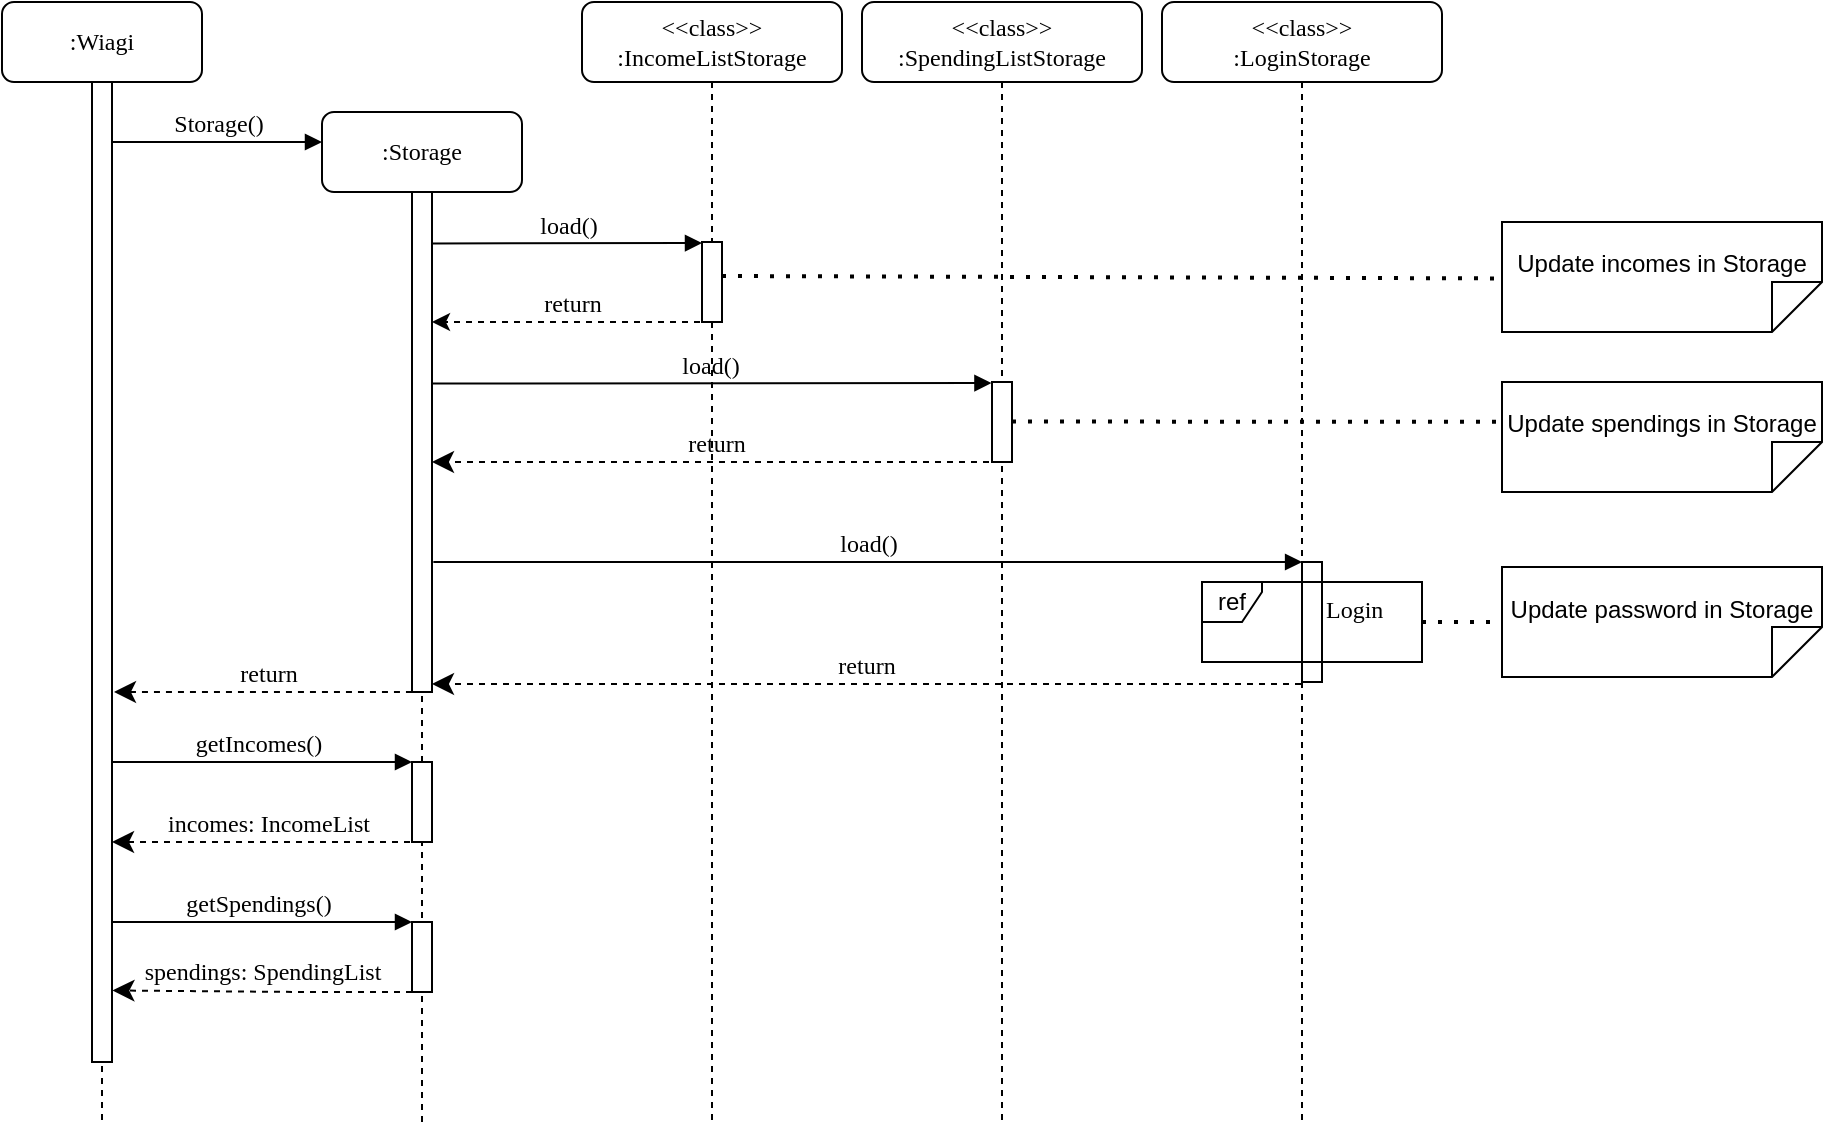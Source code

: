 <mxfile version="24.8.3" pages="3">
  <diagram name="load()" id="13e1069c-82ec-6db2-03f1-153e76fe0fe0">
    <mxGraphModel dx="861" dy="440" grid="1" gridSize="10" guides="1" tooltips="1" connect="1" arrows="1" fold="1" page="1" pageScale="1" pageWidth="1100" pageHeight="850" background="none" math="0" shadow="0">
      <root>
        <mxCell id="0" />
        <mxCell id="1" parent="0" />
        <mxCell id="7baba1c4bc27f4b0-2" value=":Storage" style="shape=umlLifeline;perimeter=lifelinePerimeter;whiteSpace=wrap;html=1;container=1;collapsible=0;recursiveResize=0;outlineConnect=0;rounded=1;shadow=0;comic=0;labelBackgroundColor=none;strokeWidth=1;fontFamily=Verdana;fontSize=12;align=center;" parent="1" vertex="1">
          <mxGeometry x="260" y="135" width="100" height="505" as="geometry" />
        </mxCell>
        <mxCell id="7baba1c4bc27f4b0-10" value="" style="html=1;points=[];perimeter=orthogonalPerimeter;rounded=0;shadow=0;comic=0;labelBackgroundColor=none;strokeWidth=1;fontFamily=Verdana;fontSize=12;align=center;" parent="7baba1c4bc27f4b0-2" vertex="1">
          <mxGeometry x="45" y="40" width="10" height="250" as="geometry" />
        </mxCell>
        <mxCell id="PVHJ7KxA7nmS4XBwmIQY-6" value="" style="html=1;points=[];perimeter=orthogonalPerimeter;rounded=0;shadow=0;comic=0;labelBackgroundColor=none;strokeWidth=1;fontFamily=Verdana;fontSize=12;align=center;" parent="7baba1c4bc27f4b0-2" vertex="1">
          <mxGeometry x="45" y="325" width="10" height="40" as="geometry" />
        </mxCell>
        <mxCell id="PVHJ7KxA7nmS4XBwmIQY-8" value="incomes: IncomeList" style="html=1;verticalAlign=bottom;endArrow=classic;dashed=1;endSize=8;labelBackgroundColor=none;fontFamily=Verdana;fontSize=12;edgeStyle=elbowEdgeStyle;elbow=horizontal;endFill=1;" parent="7baba1c4bc27f4b0-2" edge="1">
          <mxGeometry relative="1" as="geometry">
            <mxPoint x="-104.976" y="365" as="targetPoint" />
            <Array as="points">
              <mxPoint x="-5" y="365" />
              <mxPoint x="25" y="365" />
            </Array>
            <mxPoint x="50" y="365" as="sourcePoint" />
          </mxGeometry>
        </mxCell>
        <mxCell id="PVHJ7KxA7nmS4XBwmIQY-9" value="" style="html=1;points=[];perimeter=orthogonalPerimeter;rounded=0;shadow=0;comic=0;labelBackgroundColor=none;strokeWidth=1;fontFamily=Verdana;fontSize=12;align=center;" parent="7baba1c4bc27f4b0-2" vertex="1">
          <mxGeometry x="45" y="405" width="10" height="35" as="geometry" />
        </mxCell>
        <mxCell id="PVHJ7KxA7nmS4XBwmIQY-10" value="getSpendings()" style="html=1;verticalAlign=bottom;endArrow=block;labelBackgroundColor=none;fontFamily=Verdana;fontSize=12;edgeStyle=elbowEdgeStyle;elbow=vertical;" parent="7baba1c4bc27f4b0-2" edge="1">
          <mxGeometry relative="1" as="geometry">
            <mxPoint x="-110.5" y="405" as="sourcePoint" />
            <mxPoint x="45" y="405" as="targetPoint" />
          </mxGeometry>
        </mxCell>
        <mxCell id="PVHJ7KxA7nmS4XBwmIQY-7" value="getIncomes()" style="html=1;verticalAlign=bottom;endArrow=block;labelBackgroundColor=none;fontFamily=Verdana;fontSize=12;edgeStyle=elbowEdgeStyle;elbow=vertical;" parent="7baba1c4bc27f4b0-2" edge="1">
          <mxGeometry relative="1" as="geometry">
            <mxPoint x="-110.5" y="325" as="sourcePoint" />
            <mxPoint x="45" y="325" as="targetPoint" />
          </mxGeometry>
        </mxCell>
        <mxCell id="PVHJ7KxA7nmS4XBwmIQY-24" value="return" style="html=1;verticalAlign=bottom;endArrow=classic;dashed=1;labelBackgroundColor=none;fontFamily=Verdana;fontSize=12;edgeStyle=elbowEdgeStyle;elbow=vertical;endFill=1;" parent="7baba1c4bc27f4b0-2" edge="1">
          <mxGeometry relative="1" as="geometry">
            <mxPoint x="55" y="105" as="targetPoint" />
            <Array as="points">
              <mxPoint x="140" y="105" />
              <mxPoint x="170" y="105" />
            </Array>
            <mxPoint x="195" y="105" as="sourcePoint" />
          </mxGeometry>
        </mxCell>
        <mxCell id="PVHJ7KxA7nmS4XBwmIQY-25" value="return" style="html=1;verticalAlign=bottom;endArrow=classic;dashed=1;endSize=8;labelBackgroundColor=none;fontFamily=Verdana;fontSize=12;edgeStyle=elbowEdgeStyle;elbow=vertical;endFill=1;" parent="7baba1c4bc27f4b0-2" source="PVHJ7KxA7nmS4XBwmIQY-17" edge="1">
          <mxGeometry relative="1" as="geometry">
            <mxPoint x="55" y="175" as="targetPoint" />
            <Array as="points">
              <mxPoint x="130" y="175" />
              <mxPoint x="160" y="175" />
            </Array>
            <mxPoint x="185" y="175" as="sourcePoint" />
          </mxGeometry>
        </mxCell>
        <mxCell id="PVHJ7KxA7nmS4XBwmIQY-29" value="return" style="html=1;verticalAlign=bottom;endArrow=classic;dashed=1;endSize=8;labelBackgroundColor=none;fontFamily=Verdana;fontSize=12;edgeStyle=elbowEdgeStyle;elbow=vertical;endFill=1;" parent="7baba1c4bc27f4b0-2" edge="1">
          <mxGeometry relative="1" as="geometry">
            <mxPoint x="55" y="286" as="targetPoint" />
            <Array as="points">
              <mxPoint x="270.5" y="286" />
              <mxPoint x="300.5" y="286" />
            </Array>
            <mxPoint x="489.5" y="286" as="sourcePoint" />
          </mxGeometry>
        </mxCell>
        <mxCell id="7baba1c4bc27f4b0-3" value="&amp;lt;&amp;lt;class&amp;gt;&amp;gt;&lt;br&gt;:IncomeListStorage" style="shape=umlLifeline;perimeter=lifelinePerimeter;whiteSpace=wrap;html=1;container=1;collapsible=0;recursiveResize=0;outlineConnect=0;rounded=1;shadow=0;comic=0;labelBackgroundColor=none;strokeWidth=1;fontFamily=Verdana;fontSize=12;align=center;" parent="1" vertex="1">
          <mxGeometry x="390" y="80" width="130" height="560" as="geometry" />
        </mxCell>
        <mxCell id="PVHJ7KxA7nmS4XBwmIQY-16" value="" style="html=1;points=[];perimeter=orthogonalPerimeter;rounded=0;shadow=0;comic=0;labelBackgroundColor=none;strokeWidth=1;fontFamily=Verdana;fontSize=12;align=center;" parent="7baba1c4bc27f4b0-3" vertex="1">
          <mxGeometry x="60" y="120" width="10" height="40" as="geometry" />
        </mxCell>
        <mxCell id="PVHJ7KxA7nmS4XBwmIQY-15" value="load()" style="html=1;verticalAlign=bottom;endArrow=block;labelBackgroundColor=none;fontFamily=Verdana;fontSize=12;edgeStyle=elbowEdgeStyle;elbow=vertical;exitX=1.02;exitY=0.103;exitDx=0;exitDy=0;exitPerimeter=0;" parent="7baba1c4bc27f4b0-3" source="7baba1c4bc27f4b0-10" edge="1">
          <mxGeometry relative="1" as="geometry">
            <mxPoint x="-70" y="120" as="sourcePoint" />
            <mxPoint x="60" y="120" as="targetPoint" />
            <Array as="points" />
          </mxGeometry>
        </mxCell>
        <mxCell id="7baba1c4bc27f4b0-8" value=":Wiagi" style="shape=umlLifeline;perimeter=lifelinePerimeter;whiteSpace=wrap;html=1;container=1;collapsible=0;recursiveResize=0;outlineConnect=0;rounded=1;shadow=0;comic=0;labelBackgroundColor=none;strokeWidth=1;fontFamily=Verdana;fontSize=12;align=center;" parent="1" vertex="1">
          <mxGeometry x="100" y="80" width="100" height="560" as="geometry" />
        </mxCell>
        <mxCell id="PVHJ7KxA7nmS4XBwmIQY-11" value="spendings: SpendingList" style="html=1;verticalAlign=bottom;endArrow=classic;dashed=1;endSize=8;labelBackgroundColor=none;fontFamily=Verdana;fontSize=12;edgeStyle=elbowEdgeStyle;elbow=horizontal;entryX=1.024;entryY=0.927;entryDx=0;entryDy=0;entryPerimeter=0;endFill=1;" parent="7baba1c4bc27f4b0-8" target="PVHJ7KxA7nmS4XBwmIQY-30" edge="1">
          <mxGeometry relative="1" as="geometry">
            <mxPoint x="49.5" y="495" as="targetPoint" />
            <Array as="points">
              <mxPoint x="150" y="495" />
              <mxPoint x="180" y="495" />
            </Array>
            <mxPoint x="205" y="495" as="sourcePoint" />
          </mxGeometry>
        </mxCell>
        <mxCell id="PVHJ7KxA7nmS4XBwmIQY-30" value="" style="html=1;points=[];perimeter=orthogonalPerimeter;rounded=0;shadow=0;comic=0;labelBackgroundColor=none;strokeWidth=1;fontFamily=Verdana;fontSize=12;align=center;" parent="7baba1c4bc27f4b0-8" vertex="1">
          <mxGeometry x="45" y="40" width="10" height="490" as="geometry" />
        </mxCell>
        <mxCell id="7baba1c4bc27f4b0-11" value="Storage()" style="html=1;verticalAlign=bottom;endArrow=block;labelBackgroundColor=none;fontFamily=Verdana;fontSize=12;edgeStyle=elbowEdgeStyle;elbow=vertical;" parent="7baba1c4bc27f4b0-8" edge="1">
          <mxGeometry relative="1" as="geometry">
            <mxPoint x="55" y="70" as="sourcePoint" />
            <mxPoint x="160" y="70" as="targetPoint" />
          </mxGeometry>
        </mxCell>
        <mxCell id="PVHJ7KxA7nmS4XBwmIQY-17" value="&amp;lt;&amp;lt;class&amp;gt;&amp;gt;&lt;br&gt;:SpendingListStorage" style="shape=umlLifeline;perimeter=lifelinePerimeter;whiteSpace=wrap;html=1;container=1;collapsible=0;recursiveResize=0;outlineConnect=0;rounded=1;shadow=0;comic=0;labelBackgroundColor=none;strokeWidth=1;fontFamily=Verdana;fontSize=12;align=center;" parent="1" vertex="1">
          <mxGeometry x="530" y="80" width="140" height="560" as="geometry" />
        </mxCell>
        <mxCell id="PVHJ7KxA7nmS4XBwmIQY-19" value="" style="html=1;points=[];perimeter=orthogonalPerimeter;rounded=0;shadow=0;comic=0;labelBackgroundColor=none;strokeWidth=1;fontFamily=Verdana;fontSize=12;align=center;" parent="PVHJ7KxA7nmS4XBwmIQY-17" vertex="1">
          <mxGeometry x="65" y="190" width="10" height="40" as="geometry" />
        </mxCell>
        <mxCell id="PVHJ7KxA7nmS4XBwmIQY-21" value="&amp;lt;&amp;lt;class&amp;gt;&amp;gt;&lt;br&gt;:LoginStorage" style="shape=umlLifeline;perimeter=lifelinePerimeter;whiteSpace=wrap;html=1;container=1;collapsible=0;recursiveResize=0;outlineConnect=0;rounded=1;shadow=0;comic=0;labelBackgroundColor=none;strokeWidth=1;fontFamily=Verdana;fontSize=12;align=center;" parent="1" vertex="1">
          <mxGeometry x="680" y="80" width="140" height="560" as="geometry" />
        </mxCell>
        <mxCell id="PVHJ7KxA7nmS4XBwmIQY-22" value="" style="html=1;points=[];perimeter=orthogonalPerimeter;rounded=0;shadow=0;comic=0;labelBackgroundColor=none;strokeWidth=1;fontFamily=Verdana;fontSize=12;align=center;" parent="PVHJ7KxA7nmS4XBwmIQY-21" vertex="1">
          <mxGeometry x="70" y="280" width="10" height="60" as="geometry" />
        </mxCell>
        <mxCell id="PVHJ7KxA7nmS4XBwmIQY-27" value="ref" style="shape=umlFrame;whiteSpace=wrap;html=1;pointerEvents=0;width=30;height=20;" parent="1" vertex="1">
          <mxGeometry x="700" y="370" width="110" height="40" as="geometry" />
        </mxCell>
        <mxCell id="PVHJ7KxA7nmS4XBwmIQY-28" value="&lt;div style=&quot;text-align: center;&quot;&gt;&lt;span style=&quot;background-color: initial; text-wrap-mode: nowrap;&quot;&gt;&lt;font face=&quot;Verdana&quot;&gt;Login&lt;/font&gt;&lt;/span&gt;&lt;/div&gt;" style="text;whiteSpace=wrap;html=1;" parent="1" vertex="1">
          <mxGeometry x="760" y="370" width="70" height="20" as="geometry" />
        </mxCell>
        <mxCell id="PVHJ7KxA7nmS4XBwmIQY-18" value="load()" style="html=1;verticalAlign=bottom;endArrow=block;labelBackgroundColor=none;fontFamily=Verdana;fontSize=12;edgeStyle=elbowEdgeStyle;elbow=vertical;exitX=0.972;exitY=0.383;exitDx=0;exitDy=0;exitPerimeter=0;entryX=-0.028;entryY=0.012;entryDx=0;entryDy=0;entryPerimeter=0;" parent="1" source="7baba1c4bc27f4b0-10" target="PVHJ7KxA7nmS4XBwmIQY-19" edge="1">
          <mxGeometry relative="1" as="geometry">
            <mxPoint x="330" y="270" as="sourcePoint" />
            <mxPoint x="590" y="270" as="targetPoint" />
            <Array as="points" />
          </mxGeometry>
        </mxCell>
        <mxCell id="PVHJ7KxA7nmS4XBwmIQY-23" value="load()" style="html=1;verticalAlign=bottom;endArrow=block;labelBackgroundColor=none;fontFamily=Verdana;fontSize=12;edgeStyle=elbowEdgeStyle;elbow=vertical;exitX=1.067;exitY=0.74;exitDx=0;exitDy=0;exitPerimeter=0;entryX=0.005;entryY=0;entryDx=0;entryDy=0;entryPerimeter=0;" parent="1" source="7baba1c4bc27f4b0-10" target="PVHJ7KxA7nmS4XBwmIQY-22" edge="1">
          <mxGeometry relative="1" as="geometry">
            <mxPoint x="320" y="360" as="sourcePoint" />
            <mxPoint x="744" y="360" as="targetPoint" />
            <Array as="points">
              <mxPoint x="380.5" y="360" />
              <mxPoint x="536" y="355" />
            </Array>
          </mxGeometry>
        </mxCell>
        <mxCell id="PeQt3cziREx71TBvpHOI-4" value="&lt;div style=&quot;&quot;&gt;Update password in Storage&lt;/div&gt;" style="shape=note2;boundedLbl=1;whiteSpace=wrap;html=1;size=25;verticalAlign=bottom;align=center;flipH=0;flipV=1;" parent="1" vertex="1">
          <mxGeometry x="850" y="362.5" width="160" height="55" as="geometry" />
        </mxCell>
        <mxCell id="PeQt3cziREx71TBvpHOI-7" value="" style="endArrow=none;dashed=1;html=1;dashPattern=1 3;strokeWidth=2;rounded=0;exitX=1;exitY=0.494;exitDx=0;exitDy=0;exitPerimeter=0;" parent="1" source="PVHJ7KxA7nmS4XBwmIQY-19" edge="1">
          <mxGeometry width="50" height="50" relative="1" as="geometry">
            <mxPoint x="610" y="290" as="sourcePoint" />
            <mxPoint x="850.0" y="289.933" as="targetPoint" />
          </mxGeometry>
        </mxCell>
        <mxCell id="PeQt3cziREx71TBvpHOI-8" value="" style="endArrow=none;dashed=1;html=1;dashPattern=1 3;strokeWidth=2;rounded=0;" parent="1" target="PeQt3cziREx71TBvpHOI-4" edge="1">
          <mxGeometry width="50" height="50" relative="1" as="geometry">
            <mxPoint x="810" y="390" as="sourcePoint" />
            <mxPoint x="830" y="410" as="targetPoint" />
          </mxGeometry>
        </mxCell>
        <mxCell id="PeQt3cziREx71TBvpHOI-9" value="Update incomes in Storage" style="shape=note2;boundedLbl=1;whiteSpace=wrap;html=1;size=25;verticalAlign=bottom;align=center;flipV=1;" parent="1" vertex="1">
          <mxGeometry x="850" y="190" width="160" height="55" as="geometry" />
        </mxCell>
        <mxCell id="PeQt3cziREx71TBvpHOI-10" value="Update spendings in Storage" style="shape=note2;boundedLbl=1;whiteSpace=wrap;html=1;size=25;verticalAlign=bottom;align=center;flipV=1;" parent="1" vertex="1">
          <mxGeometry x="850" y="270" width="160" height="55" as="geometry" />
        </mxCell>
        <mxCell id="PeQt3cziREx71TBvpHOI-5" value="" style="endArrow=none;dashed=1;html=1;dashPattern=1 3;strokeWidth=2;rounded=0;entryX=0.013;entryY=0.645;entryDx=0;entryDy=0;entryPerimeter=0;" parent="1" edge="1">
          <mxGeometry width="50" height="50" relative="1" as="geometry">
            <mxPoint x="460" y="217" as="sourcePoint" />
            <mxPoint x="850.0" y="218.215" as="targetPoint" />
          </mxGeometry>
        </mxCell>
        <mxCell id="L1_Ep6wxxz3Eg0I4ZJVs-1" value="return" style="html=1;verticalAlign=bottom;endArrow=classic;dashed=1;endSize=8;labelBackgroundColor=none;fontFamily=Verdana;fontSize=12;edgeStyle=elbowEdgeStyle;elbow=vertical;endFill=1;" parent="1" edge="1">
          <mxGeometry relative="1" as="geometry">
            <mxPoint x="156.004" y="425" as="targetPoint" />
            <Array as="points">
              <mxPoint x="255.98" y="425" />
              <mxPoint x="285.98" y="425" />
            </Array>
            <mxPoint x="310.98" y="425" as="sourcePoint" />
          </mxGeometry>
        </mxCell>
      </root>
    </mxGraphModel>
  </diagram>
  <diagram id="Q-i3nZ6V6cUgrlpDoZkg" name="save()">
    <mxGraphModel dx="11" dy="440" grid="1" gridSize="10" guides="1" tooltips="1" connect="1" arrows="1" fold="1" page="1" pageScale="1" pageWidth="850" pageHeight="1100" math="0" shadow="0">
      <root>
        <mxCell id="0" />
        <mxCell id="1" parent="0" />
        <mxCell id="5LU0Q3dUXCaiztFAGEs7-1" value=":Storage" style="shape=umlLifeline;perimeter=lifelinePerimeter;whiteSpace=wrap;html=1;container=1;collapsible=0;recursiveResize=0;outlineConnect=0;rounded=1;shadow=0;comic=0;labelBackgroundColor=none;strokeWidth=1;fontFamily=Verdana;fontSize=12;align=center;" parent="1" vertex="1">
          <mxGeometry x="1070" y="160" width="100" height="520" as="geometry" />
        </mxCell>
        <mxCell id="5LU0Q3dUXCaiztFAGEs7-2" value="" style="html=1;points=[];perimeter=orthogonalPerimeter;rounded=0;shadow=0;comic=0;labelBackgroundColor=none;strokeWidth=1;fontFamily=Verdana;fontSize=12;align=center;" parent="5LU0Q3dUXCaiztFAGEs7-1" vertex="1">
          <mxGeometry x="45" y="110" width="10" height="380" as="geometry" />
        </mxCell>
        <mxCell id="5LU0Q3dUXCaiztFAGEs7-3" value="save(incomes: IncomeList)" style="html=1;verticalAlign=bottom;endArrow=block;labelBackgroundColor=none;fontFamily=Verdana;fontSize=12;edgeStyle=elbowEdgeStyle;elbow=vertical;entryX=0.043;entryY=0.001;entryDx=0;entryDy=0;entryPerimeter=0;" parent="5LU0Q3dUXCaiztFAGEs7-1" target="5LU0Q3dUXCaiztFAGEs7-7" edge="1">
          <mxGeometry relative="1" as="geometry">
            <mxPoint x="55" y="130" as="sourcePoint" />
            <mxPoint x="200" y="129" as="targetPoint" />
          </mxGeometry>
        </mxCell>
        <mxCell id="QJ4ml_JFEBUYPNP4nYRD-3" value="save(spendings: SpendingList)" style="html=1;verticalAlign=bottom;endArrow=block;labelBackgroundColor=none;fontFamily=Verdana;fontSize=12;edgeStyle=elbowEdgeStyle;elbow=vertical;entryX=-0.156;entryY=-0.001;entryDx=0;entryDy=0;entryPerimeter=0;" parent="5LU0Q3dUXCaiztFAGEs7-1" edge="1">
          <mxGeometry relative="1" as="geometry">
            <mxPoint x="56" y="330" as="sourcePoint" />
            <mxPoint x="384.44" y="328.85" as="targetPoint" />
          </mxGeometry>
        </mxCell>
        <mxCell id="5LU0Q3dUXCaiztFAGEs7-6" value=":IncomeListStorage" style="shape=umlLifeline;perimeter=lifelinePerimeter;whiteSpace=wrap;html=1;container=1;collapsible=0;recursiveResize=0;outlineConnect=0;rounded=1;shadow=0;comic=0;labelBackgroundColor=none;strokeWidth=1;fontFamily=Verdana;fontSize=12;align=center;" parent="1" vertex="1">
          <mxGeometry x="1250" y="160" width="130" height="520" as="geometry" />
        </mxCell>
        <mxCell id="5LU0Q3dUXCaiztFAGEs7-7" value="" style="html=1;points=[];perimeter=orthogonalPerimeter;rounded=0;shadow=0;comic=0;labelBackgroundColor=none;strokeWidth=1;fontFamily=Verdana;fontSize=12;align=center;" parent="5LU0Q3dUXCaiztFAGEs7-6" vertex="1">
          <mxGeometry x="60" y="130" width="10" height="150" as="geometry" />
        </mxCell>
        <mxCell id="5LU0Q3dUXCaiztFAGEs7-4" value="return" style="html=1;verticalAlign=bottom;endArrow=open;dashed=1;endSize=8;labelBackgroundColor=none;fontFamily=Verdana;fontSize=12;edgeStyle=elbowEdgeStyle;elbow=vertical;" parent="5LU0Q3dUXCaiztFAGEs7-6" edge="1">
          <mxGeometry relative="1" as="geometry">
            <mxPoint x="-124.9" y="280" as="targetPoint" />
            <Array as="points">
              <mxPoint x="-14.55" y="280" />
            </Array>
            <mxPoint x="65" y="280" as="sourcePoint" />
          </mxGeometry>
        </mxCell>
        <mxCell id="KUTcS2s6ScAVzmex-uaR-7" value=":IncomeListStorage" style="shape=umlLifeline;perimeter=lifelinePerimeter;whiteSpace=wrap;html=1;container=1;collapsible=0;recursiveResize=0;outlineConnect=0;rounded=1;shadow=0;comic=0;labelBackgroundColor=none;strokeWidth=1;fontFamily=Verdana;fontSize=12;align=center;" parent="5LU0Q3dUXCaiztFAGEs7-6" vertex="1">
          <mxGeometry width="130" height="520" as="geometry" />
        </mxCell>
        <mxCell id="KUTcS2s6ScAVzmex-uaR-8" value="" style="html=1;points=[];perimeter=orthogonalPerimeter;rounded=0;shadow=0;comic=0;labelBackgroundColor=none;strokeWidth=1;fontFamily=Verdana;fontSize=12;align=center;" parent="KUTcS2s6ScAVzmex-uaR-7" vertex="1">
          <mxGeometry x="60" y="130" width="10" height="150" as="geometry" />
        </mxCell>
        <mxCell id="KUTcS2s6ScAVzmex-uaR-9" value="return" style="html=1;verticalAlign=bottom;endArrow=open;dashed=1;endSize=8;labelBackgroundColor=none;fontFamily=Verdana;fontSize=12;edgeStyle=elbowEdgeStyle;elbow=vertical;" parent="KUTcS2s6ScAVzmex-uaR-7" edge="1">
          <mxGeometry relative="1" as="geometry">
            <mxPoint x="-124.9" y="280" as="targetPoint" />
            <Array as="points">
              <mxPoint x="-14.55" y="280" />
            </Array>
            <mxPoint x="65" y="280" as="sourcePoint" />
          </mxGeometry>
        </mxCell>
        <mxCell id="KUTcS2s6ScAVzmex-uaR-1" value="&amp;lt;&amp;lt;class&amp;gt;&amp;gt;&lt;br&gt;:IncomeListStorage" style="shape=umlLifeline;perimeter=lifelinePerimeter;whiteSpace=wrap;html=1;container=1;collapsible=0;recursiveResize=0;outlineConnect=0;rounded=1;shadow=0;comic=0;labelBackgroundColor=none;strokeWidth=1;fontFamily=Verdana;fontSize=12;align=center;" parent="5LU0Q3dUXCaiztFAGEs7-6" vertex="1">
          <mxGeometry width="130" height="520" as="geometry" />
        </mxCell>
        <mxCell id="KUTcS2s6ScAVzmex-uaR-2" value="" style="html=1;points=[];perimeter=orthogonalPerimeter;rounded=0;shadow=0;comic=0;labelBackgroundColor=none;strokeWidth=1;fontFamily=Verdana;fontSize=12;align=center;" parent="KUTcS2s6ScAVzmex-uaR-1" vertex="1">
          <mxGeometry x="60" y="130" width="10" height="150" as="geometry" />
        </mxCell>
        <mxCell id="KUTcS2s6ScAVzmex-uaR-3" value="return" style="html=1;verticalAlign=bottom;endArrow=classic;dashed=1;endSize=8;labelBackgroundColor=none;fontFamily=Verdana;fontSize=12;edgeStyle=elbowEdgeStyle;elbow=vertical;endFill=1;" parent="KUTcS2s6ScAVzmex-uaR-1" edge="1">
          <mxGeometry relative="1" as="geometry">
            <mxPoint x="-124.9" y="280" as="targetPoint" />
            <Array as="points">
              <mxPoint x="-14.55" y="280" />
            </Array>
            <mxPoint x="65" y="280" as="sourcePoint" />
          </mxGeometry>
        </mxCell>
        <mxCell id="5LU0Q3dUXCaiztFAGEs7-9" value="&amp;lt;&amp;lt;class&amp;gt;&amp;gt;&lt;br&gt;:SpendingListStorage" style="shape=umlLifeline;perimeter=lifelinePerimeter;whiteSpace=wrap;html=1;container=1;collapsible=0;recursiveResize=0;outlineConnect=0;rounded=1;shadow=0;comic=0;labelBackgroundColor=none;strokeWidth=1;fontFamily=Verdana;fontSize=12;align=center;" parent="1" vertex="1">
          <mxGeometry x="1390" y="160" width="140" height="520" as="geometry" />
        </mxCell>
        <mxCell id="Ljx_quWKq2piyPzTlaEf-5" value="FileWriter(INCOMES_FILE_PATH)" style="html=1;verticalAlign=bottom;endArrow=block;labelBackgroundColor=none;fontFamily=Verdana;fontSize=12;edgeStyle=elbowEdgeStyle;elbow=vertical;exitX=1.071;exitY=0.13;exitDx=0;exitDy=0;exitPerimeter=0;" parent="5LU0Q3dUXCaiztFAGEs7-9" edge="1">
          <mxGeometry x="0.003" relative="1" as="geometry">
            <mxPoint x="-69.29" y="137.5" as="sourcePoint" />
            <mxPoint x="148" y="138" as="targetPoint" />
            <mxPoint as="offset" />
          </mxGeometry>
        </mxCell>
        <mxCell id="5LU0Q3dUXCaiztFAGEs7-8" value="return" style="html=1;verticalAlign=bottom;endArrow=classic;dashed=1;endSize=8;labelBackgroundColor=none;fontFamily=Verdana;fontSize=12;edgeStyle=elbowEdgeStyle;elbow=vertical;endFill=1;" parent="5LU0Q3dUXCaiztFAGEs7-9" edge="1">
          <mxGeometry relative="1" as="geometry">
            <mxPoint x="-264.9" y="480" as="targetPoint" />
            <Array as="points">
              <mxPoint x="40" y="480" />
            </Array>
            <mxPoint x="65" y="480" as="sourcePoint" />
          </mxGeometry>
        </mxCell>
        <mxCell id="QJ4ml_JFEBUYPNP4nYRD-6" value="close()" style="html=1;verticalAlign=bottom;endArrow=block;labelBackgroundColor=none;fontFamily=Verdana;fontSize=12;edgeStyle=elbowEdgeStyle;elbow=vertical;" parent="5LU0Q3dUXCaiztFAGEs7-9" edge="1">
          <mxGeometry relative="1" as="geometry">
            <mxPoint x="-70" y="250" as="sourcePoint" />
            <mxPoint x="189.5" y="249.571" as="targetPoint" />
          </mxGeometry>
        </mxCell>
        <mxCell id="QJ4ml_JFEBUYPNP4nYRD-9" value="return" style="html=1;verticalAlign=bottom;endArrow=classic;dashed=1;endSize=8;labelBackgroundColor=none;fontFamily=Verdana;fontSize=12;edgeStyle=elbowEdgeStyle;elbow=vertical;endFill=1;entryX=1;entryY=0.587;entryDx=0;entryDy=0;entryPerimeter=0;" parent="5LU0Q3dUXCaiztFAGEs7-9" edge="1">
          <mxGeometry relative="1" as="geometry">
            <mxPoint x="-70" y="221.05" as="targetPoint" />
            <Array as="points">
              <mxPoint x="110.35" y="221" />
            </Array>
            <mxPoint x="189.9" y="221" as="sourcePoint" />
          </mxGeometry>
        </mxCell>
        <mxCell id="QJ4ml_JFEBUYPNP4nYRD-11" value="return" style="html=1;verticalAlign=bottom;endArrow=classic;dashed=1;endSize=8;labelBackgroundColor=none;fontFamily=Verdana;fontSize=12;edgeStyle=elbowEdgeStyle;elbow=vertical;endFill=1;entryX=1;entryY=0.587;entryDx=0;entryDy=0;entryPerimeter=0;" parent="5LU0Q3dUXCaiztFAGEs7-9" edge="1">
          <mxGeometry relative="1" as="geometry">
            <mxPoint x="-70" y="268.05" as="targetPoint" />
            <Array as="points">
              <mxPoint x="110.35" y="268" />
            </Array>
            <mxPoint x="189.9" y="268" as="sourcePoint" />
          </mxGeometry>
        </mxCell>
        <mxCell id="5LU0Q3dUXCaiztFAGEs7-11" value="save(incomes: IncomeList,&amp;nbsp;&lt;div&gt;spendings: Spending List)&lt;/div&gt;" style="html=1;verticalAlign=bottom;endArrow=block;labelBackgroundColor=none;fontFamily=Verdana;fontSize=12;edgeStyle=elbowEdgeStyle;elbow=vertical;" parent="1" target="5LU0Q3dUXCaiztFAGEs7-1" edge="1">
          <mxGeometry relative="1" as="geometry">
            <mxPoint x="920" y="270" as="sourcePoint" />
            <mxPoint x="1010" y="270" as="targetPoint" />
          </mxGeometry>
        </mxCell>
        <mxCell id="5LU0Q3dUXCaiztFAGEs7-13" value="" style="endArrow=none;dashed=1;html=1;rounded=0;" parent="1" edge="1">
          <mxGeometry width="50" height="50" relative="1" as="geometry">
            <mxPoint x="920" y="680" as="sourcePoint" />
            <mxPoint x="920" y="198" as="targetPoint" />
          </mxGeometry>
        </mxCell>
        <mxCell id="Ljx_quWKq2piyPzTlaEf-1" value=":FileWriter" style="shape=umlLifeline;perimeter=lifelinePerimeter;whiteSpace=wrap;html=1;container=1;collapsible=0;recursiveResize=0;outlineConnect=0;rounded=1;shadow=0;comic=0;labelBackgroundColor=none;strokeWidth=1;fontFamily=Verdana;fontSize=12;align=center;" parent="1" vertex="1">
          <mxGeometry x="1540" y="278" width="90" height="162" as="geometry" />
        </mxCell>
        <mxCell id="Ljx_quWKq2piyPzTlaEf-2" value="" style="html=1;points=[];perimeter=orthogonalPerimeter;rounded=0;shadow=0;comic=0;labelBackgroundColor=none;strokeWidth=1;fontFamily=Verdana;fontSize=12;align=center;" parent="Ljx_quWKq2piyPzTlaEf-1" vertex="1">
          <mxGeometry x="40" y="40" width="10" height="10" as="geometry" />
        </mxCell>
        <mxCell id="QJ4ml_JFEBUYPNP4nYRD-5" value="" style="html=1;points=[];perimeter=orthogonalPerimeter;rounded=0;shadow=0;comic=0;labelBackgroundColor=none;strokeWidth=1;fontFamily=Verdana;fontSize=12;align=center;" parent="Ljx_quWKq2piyPzTlaEf-1" vertex="1">
          <mxGeometry x="40" y="82" width="10" height="21" as="geometry" />
        </mxCell>
        <mxCell id="QJ4ml_JFEBUYPNP4nYRD-10" value="" style="html=1;points=[];perimeter=orthogonalPerimeter;rounded=0;shadow=0;comic=0;labelBackgroundColor=none;strokeWidth=1;fontFamily=Verdana;fontSize=12;align=center;" parent="Ljx_quWKq2piyPzTlaEf-1" vertex="1">
          <mxGeometry x="40" y="132" width="10" height="18" as="geometry" />
        </mxCell>
        <mxCell id="5LU0Q3dUXCaiztFAGEs7-5" value="return" style="html=1;verticalAlign=bottom;endArrow=classic;dashed=1;endSize=8;labelBackgroundColor=none;fontFamily=Verdana;fontSize=12;edgeStyle=elbowEdgeStyle;elbow=vertical;endFill=1;" parent="1" edge="1">
          <mxGeometry relative="1" as="geometry">
            <mxPoint x="919" y="650.06" as="targetPoint" />
            <Array as="points" />
            <mxPoint x="1114" y="650" as="sourcePoint" />
          </mxGeometry>
        </mxCell>
        <mxCell id="IYc5x8B6EfSkWGsZx37s-3" value="" style="shape=mxgraph.sysml.x;fillColor=#f8cecc;strokeColor=#b85450;" parent="1" vertex="1">
          <mxGeometry x="1580" y="435" width="10" height="10" as="geometry" />
        </mxCell>
        <mxCell id="IYc5x8B6EfSkWGsZx37s-9" value="" style="html=1;points=[];perimeter=orthogonalPerimeter;rounded=0;shadow=0;comic=0;labelBackgroundColor=none;strokeWidth=1;fontFamily=Verdana;fontSize=12;align=center;" parent="1" vertex="1">
          <mxGeometry x="1455" y="490" width="10" height="150" as="geometry" />
        </mxCell>
        <mxCell id="IYc5x8B6EfSkWGsZx37s-10" value="loop" style="shape=umlFrame;whiteSpace=wrap;html=1;pointerEvents=0;" parent="1" vertex="1">
          <mxGeometry x="1320" y="540" width="460" height="50" as="geometry" />
        </mxCell>
        <mxCell id="IYc5x8B6EfSkWGsZx37s-11" value="[spendings]" style="text;html=1;align=center;verticalAlign=middle;resizable=0;points=[];autosize=1;strokeColor=none;fillColor=none;" parent="1" vertex="1">
          <mxGeometry x="1380" y="540" width="80" height="30" as="geometry" />
        </mxCell>
        <mxCell id="IYc5x8B6EfSkWGsZx37s-12" value="FileWriter(SPENDINGS_FILE_PATH)" style="html=1;verticalAlign=bottom;endArrow=block;labelBackgroundColor=none;fontFamily=Verdana;fontSize=12;edgeStyle=elbowEdgeStyle;elbow=vertical;exitX=1;exitY=0.132;exitDx=0;exitDy=0;exitPerimeter=0;" parent="1" edge="1">
          <mxGeometry relative="1" as="geometry">
            <mxPoint x="1465" y="499.8" as="sourcePoint" />
            <mxPoint x="1689" y="500" as="targetPoint" />
          </mxGeometry>
        </mxCell>
        <mxCell id="IYc5x8B6EfSkWGsZx37s-13" value=":FileWriter" style="shape=umlLifeline;perimeter=lifelinePerimeter;whiteSpace=wrap;html=1;container=1;collapsible=0;recursiveResize=0;outlineConnect=0;rounded=1;shadow=0;comic=0;labelBackgroundColor=none;strokeWidth=1;fontFamily=Verdana;fontSize=12;align=center;" parent="1" vertex="1">
          <mxGeometry x="1690" y="479" width="90" height="161" as="geometry" />
        </mxCell>
        <mxCell id="IYc5x8B6EfSkWGsZx37s-14" value="" style="html=1;points=[];perimeter=orthogonalPerimeter;rounded=0;shadow=0;comic=0;labelBackgroundColor=none;strokeWidth=1;fontFamily=Verdana;fontSize=12;align=center;" parent="IYc5x8B6EfSkWGsZx37s-13" vertex="1">
          <mxGeometry x="40" y="40" width="10" height="10" as="geometry" />
        </mxCell>
        <mxCell id="QJ4ml_JFEBUYPNP4nYRD-7" value="" style="html=1;points=[];perimeter=orthogonalPerimeter;rounded=0;shadow=0;comic=0;labelBackgroundColor=none;strokeWidth=1;fontFamily=Verdana;fontSize=12;align=center;" parent="IYc5x8B6EfSkWGsZx37s-13" vertex="1">
          <mxGeometry x="40" y="81" width="10" height="19" as="geometry" />
        </mxCell>
        <mxCell id="ex-HV3NEJbvZ8xb9pAUJ-4" value="" style="html=1;points=[];perimeter=orthogonalPerimeter;rounded=0;shadow=0;comic=0;labelBackgroundColor=none;strokeWidth=1;fontFamily=Verdana;fontSize=12;align=center;" parent="IYc5x8B6EfSkWGsZx37s-13" vertex="1">
          <mxGeometry x="40" y="131" width="10" height="19" as="geometry" />
        </mxCell>
        <mxCell id="IYc5x8B6EfSkWGsZx37s-17" value="" style="shape=mxgraph.sysml.x;fillColor=#f8cecc;strokeColor=#b85450;" parent="1" vertex="1">
          <mxGeometry x="1730" y="640" width="10" height="10" as="geometry" />
        </mxCell>
        <mxCell id="IYc5x8B6EfSkWGsZx37s-15" value="write(spending: Spending)" style="html=1;verticalAlign=bottom;endArrow=block;labelBackgroundColor=none;fontFamily=Verdana;fontSize=12;edgeStyle=elbowEdgeStyle;elbow=vertical;entryX=0.089;entryY=0.288;entryDx=0;entryDy=0;entryPerimeter=0;exitX=0.933;exitY=0.462;exitDx=0;exitDy=0;exitPerimeter=0;" parent="1" edge="1">
          <mxGeometry relative="1" as="geometry">
            <mxPoint x="1464.33" y="560.3" as="sourcePoint" />
            <mxPoint x="1730.89" y="559.8" as="targetPoint" />
          </mxGeometry>
        </mxCell>
        <mxCell id="KUTcS2s6ScAVzmex-uaR-12" value="" style="endArrow=none;dashed=1;html=1;rounded=0;" parent="1" edge="1">
          <mxGeometry width="50" height="50" relative="1" as="geometry">
            <mxPoint x="920" y="680" as="sourcePoint" />
            <mxPoint x="920" y="198" as="targetPoint" />
          </mxGeometry>
        </mxCell>
        <mxCell id="Y0emdsJeOCApH0v6jR24-1" value="loop" style="shape=umlFrame;whiteSpace=wrap;html=1;pointerEvents=0;" parent="1" vertex="1">
          <mxGeometry x="1180" y="340" width="450" height="50" as="geometry" />
        </mxCell>
        <mxCell id="IYc5x8B6EfSkWGsZx37s-2" value="write(income: Income)" style="html=1;verticalAlign=bottom;endArrow=block;labelBackgroundColor=none;fontFamily=Verdana;fontSize=12;edgeStyle=elbowEdgeStyle;elbow=vertical;exitX=0.978;exitY=0.47;exitDx=0;exitDy=0;exitPerimeter=0;" parent="1" edge="1">
          <mxGeometry relative="1" as="geometry">
            <mxPoint x="1320" y="360.36" as="sourcePoint" />
            <mxPoint x="1580.22" y="360" as="targetPoint" />
          </mxGeometry>
        </mxCell>
        <mxCell id="KUTcS2s6ScAVzmex-uaR-5" value="[incomes]" style="text;html=1;align=center;verticalAlign=middle;resizable=0;points=[];autosize=1;strokeColor=none;fillColor=none;" parent="1" vertex="1">
          <mxGeometry x="1240" y="340" width="70" height="30" as="geometry" />
        </mxCell>
        <mxCell id="QJ4ml_JFEBUYPNP4nYRD-8" value="close()" style="html=1;verticalAlign=bottom;endArrow=block;labelBackgroundColor=none;fontFamily=Verdana;fontSize=12;edgeStyle=elbowEdgeStyle;elbow=vertical;exitX=1.022;exitY=0.801;exitDx=0;exitDy=0;exitPerimeter=0;" parent="1" source="IYc5x8B6EfSkWGsZx37s-9" edge="1">
          <mxGeometry relative="1" as="geometry">
            <mxPoint x="1470" y="610" as="sourcePoint" />
            <mxPoint x="1730.5" y="610.345" as="targetPoint" />
          </mxGeometry>
        </mxCell>
        <mxCell id="ex-HV3NEJbvZ8xb9pAUJ-1" value="return" style="html=1;verticalAlign=bottom;endArrow=classic;dashed=1;endSize=8;labelBackgroundColor=none;fontFamily=Verdana;fontSize=12;edgeStyle=elbowEdgeStyle;elbow=vertical;endFill=1;entryX=1;entryY=0.587;entryDx=0;entryDy=0;entryPerimeter=0;" parent="1" edge="1">
          <mxGeometry relative="1" as="geometry">
            <mxPoint x="1321" y="328.05" as="targetPoint" />
            <Array as="points">
              <mxPoint x="1501.35" y="328" />
            </Array>
            <mxPoint x="1580.9" y="328" as="sourcePoint" />
          </mxGeometry>
        </mxCell>
        <mxCell id="ex-HV3NEJbvZ8xb9pAUJ-2" value="return" style="html=1;verticalAlign=bottom;endArrow=classic;dashed=1;endSize=8;labelBackgroundColor=none;fontFamily=Verdana;fontSize=12;edgeStyle=elbowEdgeStyle;elbow=vertical;endFill=1;entryX=1;entryY=0.587;entryDx=0;entryDy=0;entryPerimeter=0;" parent="1" edge="1">
          <mxGeometry relative="1" as="geometry">
            <mxPoint x="1466" y="529.05" as="targetPoint" />
            <Array as="points">
              <mxPoint x="1646.35" y="529" />
            </Array>
            <mxPoint x="1725.9" y="529" as="sourcePoint" />
          </mxGeometry>
        </mxCell>
        <mxCell id="ex-HV3NEJbvZ8xb9pAUJ-3" value="return" style="html=1;verticalAlign=bottom;endArrow=classic;dashed=1;endSize=8;labelBackgroundColor=none;fontFamily=Verdana;fontSize=12;edgeStyle=elbowEdgeStyle;elbow=vertical;endFill=1;entryX=0.86;entryY=0.596;entryDx=0;entryDy=0;entryPerimeter=0;" parent="1" edge="1">
          <mxGeometry relative="1" as="geometry">
            <mxPoint x="1464.6" y="579.4" as="targetPoint" />
            <Array as="points">
              <mxPoint x="1649.35" y="579" />
            </Array>
            <mxPoint x="1728.9" y="579" as="sourcePoint" />
          </mxGeometry>
        </mxCell>
        <mxCell id="ex-HV3NEJbvZ8xb9pAUJ-5" value="return" style="html=1;verticalAlign=bottom;endArrow=classic;dashed=1;endSize=8;labelBackgroundColor=none;fontFamily=Verdana;fontSize=12;edgeStyle=elbowEdgeStyle;elbow=vertical;endFill=1;entryX=0.86;entryY=0.596;entryDx=0;entryDy=0;entryPerimeter=0;" parent="1" edge="1">
          <mxGeometry relative="1" as="geometry">
            <mxPoint x="1465.6" y="629.4" as="targetPoint" />
            <Array as="points">
              <mxPoint x="1650.35" y="629" />
            </Array>
            <mxPoint x="1729.9" y="629" as="sourcePoint" />
          </mxGeometry>
        </mxCell>
      </root>
    </mxGraphModel>
  </diagram>
  <diagram id="c8Er_BMiKh1uftktMxLo" name="login-sd">
    <mxGraphModel dx="-1221" dy="254" grid="1" gridSize="10" guides="1" tooltips="1" connect="1" arrows="1" fold="1" page="1" pageScale="1" pageWidth="850" pageHeight="1100" math="0" shadow="0">
      <root>
        <mxCell id="0" />
        <mxCell id="1" parent="0" />
        <mxCell id="MxgjOGMUbtU3rlj31D9p-1" value="&amp;lt;&amp;lt;class&amp;gt;&amp;gt;&lt;br&gt;:LoginStorage" style="shape=umlLifeline;perimeter=lifelinePerimeter;whiteSpace=wrap;html=1;container=1;collapsible=0;recursiveResize=0;outlineConnect=0;rounded=1;shadow=0;comic=0;labelBackgroundColor=none;strokeWidth=1;fontFamily=Verdana;fontSize=12;align=center;" parent="1" vertex="1">
          <mxGeometry x="2010" y="100" width="100" height="440" as="geometry" />
        </mxCell>
        <mxCell id="MxgjOGMUbtU3rlj31D9p-2" value="" style="html=1;points=[];perimeter=orthogonalPerimeter;rounded=0;shadow=0;comic=0;labelBackgroundColor=none;strokeWidth=1;fontFamily=Verdana;fontSize=12;align=center;" parent="MxgjOGMUbtU3rlj31D9p-1" vertex="1">
          <mxGeometry x="45" y="125" width="10" height="275" as="geometry" />
        </mxCell>
        <mxCell id="MxgjOGMUbtU3rlj31D9p-3" value="load()" style="html=1;verticalAlign=bottom;endArrow=block;labelBackgroundColor=none;fontFamily=Verdana;fontSize=12;edgeStyle=elbowEdgeStyle;elbow=vertical;entryX=0.039;entryY=0.002;entryDx=0;entryDy=0;entryPerimeter=0;" parent="1" target="MxgjOGMUbtU3rlj31D9p-2" edge="1">
          <mxGeometry relative="1" as="geometry">
            <mxPoint x="1800" y="226" as="sourcePoint" />
            <mxPoint x="2000" y="225" as="targetPoint" />
          </mxGeometry>
        </mxCell>
        <mxCell id="MxgjOGMUbtU3rlj31D9p-4" value="&lt;b&gt;sd&lt;/b&gt; Login" style="shape=umlFrame;whiteSpace=wrap;html=1;pointerEvents=0;" parent="1" vertex="1">
          <mxGeometry x="1850" y="170" width="400" height="340" as="geometry" />
        </mxCell>
        <mxCell id="MxgjOGMUbtU3rlj31D9p-6" value="return" style="html=1;verticalAlign=bottom;endArrow=classic;dashed=1;endSize=8;labelBackgroundColor=none;fontFamily=Verdana;fontSize=12;edgeStyle=elbowEdgeStyle;elbow=vertical;endFill=1;exitX=-0.078;exitY=1.002;exitDx=0;exitDy=0;exitPerimeter=0;" parent="1" edge="1" source="MxgjOGMUbtU3rlj31D9p-2">
          <mxGeometry x="0.001" relative="1" as="geometry">
            <mxPoint x="1800" y="500" as="targetPoint" />
            <Array as="points" />
            <mxPoint x="2010" y="500.16" as="sourcePoint" />
            <mxPoint as="offset" />
          </mxGeometry>
        </mxCell>
        <mxCell id="MxgjOGMUbtU3rlj31D9p-7" value="alt" style="shape=umlFrame;whiteSpace=wrap;html=1;pointerEvents=0;" parent="1" vertex="1">
          <mxGeometry x="1870" y="240" width="360" height="230" as="geometry" />
        </mxCell>
        <mxCell id="MxgjOGMUbtU3rlj31D9p-8" value="&lt;span style=&quot;color: rgb(0, 0, 0); font-family: Verdana; font-size: 12px; font-style: normal; font-variant-ligatures: normal; font-variant-caps: normal; font-weight: 400; letter-spacing: normal; orphans: 2; text-align: center; text-indent: 0px; text-transform: none; widows: 2; word-spacing: 0px; -webkit-text-stroke-width: 0px; background-color: rgb(251, 251, 251); text-decoration-thickness: initial; text-decoration-style: initial; text-decoration-color: initial; float: none; display: inline !important;&quot;&gt;[doesPasswordFileExist]&lt;/span&gt;" style="text;whiteSpace=wrap;html=1;" parent="1" vertex="1">
          <mxGeometry x="1880" y="270" width="70" height="40" as="geometry" />
        </mxCell>
        <mxCell id="MxgjOGMUbtU3rlj31D9p-9" value="" style="endArrow=none;dashed=1;html=1;rounded=0;" parent="1" edge="1">
          <mxGeometry width="50" height="50" relative="1" as="geometry">
            <mxPoint x="1800" y="540" as="sourcePoint" />
            <mxPoint x="1800" y="110" as="targetPoint" />
          </mxGeometry>
        </mxCell>
        <mxCell id="MxgjOGMUbtU3rlj31D9p-10" value="" style="endArrow=none;dashed=1;html=1;rounded=0;entryX=1.001;entryY=0.499;entryDx=0;entryDy=0;entryPerimeter=0;exitX=-0.002;exitY=0.495;exitDx=0;exitDy=0;exitPerimeter=0;" parent="1" edge="1">
          <mxGeometry width="50" height="50" relative="1" as="geometry">
            <mxPoint x="1870" y="300.0" as="sourcePoint" />
            <mxPoint x="2170.9" y="300.96" as="targetPoint" />
          </mxGeometry>
        </mxCell>
        <mxCell id="MxgjOGMUbtU3rlj31D9p-11" value="&lt;span style=&quot;color: rgb(0, 0, 0); font-family: Verdana; font-size: 12px; font-style: normal; font-variant-ligatures: normal; font-variant-caps: normal; font-weight: 400; letter-spacing: normal; orphans: 2; text-align: center; text-indent: 0px; text-transform: none; widows: 2; word-spacing: 0px; -webkit-text-stroke-width: 0px; background-color: rgb(251, 251, 251); text-decoration-thickness: initial; text-decoration-style: initial; text-decoration-color: initial; float: none; display: inline !important;&quot;&gt;[else]&lt;/span&gt;" style="text;whiteSpace=wrap;html=1;" parent="1" vertex="1">
          <mxGeometry x="1880" y="300" width="70" height="40" as="geometry" />
        </mxCell>
        <mxCell id="MxgjOGMUbtU3rlj31D9p-13" value="" style="html=1;points=[];perimeter=orthogonalPerimeter;rounded=0;shadow=0;comic=0;labelBackgroundColor=none;strokeWidth=1;fontFamily=Verdana;fontSize=12;align=center;" parent="1" vertex="1">
          <mxGeometry x="2060" y="330" width="10" height="80" as="geometry" />
        </mxCell>
        <mxCell id="MxgjOGMUbtU3rlj31D9p-14" value="" style="endArrow=classic;html=1;rounded=0;exitX=1.038;exitY=0.503;exitDx=0;exitDy=0;exitPerimeter=0;entryX=1.026;entryY=0.012;entryDx=0;entryDy=0;entryPerimeter=0;" parent="1" target="MxgjOGMUbtU3rlj31D9p-13" edge="1">
          <mxGeometry width="50" height="50" relative="1" as="geometry">
            <mxPoint x="2065.38" y="308.575" as="sourcePoint" />
            <mxPoint x="2070.33" y="240.0" as="targetPoint" />
            <Array as="points">
              <mxPoint x="2110" y="308.04" />
              <mxPoint x="2110" y="320.04" />
            </Array>
          </mxGeometry>
        </mxCell>
        <mxCell id="MxgjOGMUbtU3rlj31D9p-15" value="createNewUser()" style="text;html=1;align=center;verticalAlign=middle;resizable=0;points=[];autosize=1;strokeColor=none;fillColor=none;" parent="1" vertex="1">
          <mxGeometry x="2110" y="300" width="110" height="30" as="geometry" />
        </mxCell>
        <mxCell id="MxgjOGMUbtU3rlj31D9p-16" value="" style="html=1;points=[];perimeter=orthogonalPerimeter;rounded=0;shadow=0;comic=0;labelBackgroundColor=none;strokeWidth=1;fontFamily=Verdana;fontSize=12;align=center;" parent="1" vertex="1">
          <mxGeometry x="2065" y="360" width="10" height="30" as="geometry" />
        </mxCell>
        <mxCell id="MxgjOGMUbtU3rlj31D9p-17" value="" style="endArrow=classic;html=1;rounded=0;exitX=0.956;exitY=0.1;exitDx=0;exitDy=0;exitPerimeter=0;entryX=1.064;entryY=0.068;entryDx=0;entryDy=0;entryPerimeter=0;" parent="1" edge="1">
          <mxGeometry width="50" height="50" relative="1" as="geometry">
            <mxPoint x="2069.56" y="348" as="sourcePoint" />
            <mxPoint x="2075.64" y="360.0" as="targetPoint" />
            <Array as="points">
              <mxPoint x="2120" y="347" />
              <mxPoint x="2120" y="350" />
            </Array>
          </mxGeometry>
        </mxCell>
        <mxCell id="MxgjOGMUbtU3rlj31D9p-18" value="getNewUserPassword()" style="text;html=1;align=center;verticalAlign=middle;resizable=0;points=[];autosize=1;strokeColor=none;fillColor=none;" parent="1" vertex="1">
          <mxGeometry x="2075" y="350" width="150" height="30" as="geometry" />
        </mxCell>
        <mxCell id="MxgjOGMUbtU3rlj31D9p-19" value="" style="endArrow=classic;html=1;rounded=0;entryX=1.028;entryY=0.885;entryDx=0;entryDy=0;entryPerimeter=0;dashed=1;exitX=1.013;exitY=0.765;exitDx=0;exitDy=0;exitPerimeter=0;" parent="1" source="MxgjOGMUbtU3rlj31D9p-16" target="MxgjOGMUbtU3rlj31D9p-13" edge="1">
          <mxGeometry width="50" height="50" relative="1" as="geometry">
            <mxPoint x="2080" y="380" as="sourcePoint" />
            <mxPoint x="2080.64" y="393.0" as="targetPoint" />
            <Array as="points">
              <mxPoint x="2125" y="383" />
              <mxPoint x="2125" y="390" />
            </Array>
          </mxGeometry>
        </mxCell>
        <mxCell id="MxgjOGMUbtU3rlj31D9p-20" value="" style="endArrow=classic;html=1;rounded=0;exitX=0.591;exitY=1.001;exitDx=0;exitDy=0;exitPerimeter=0;entryX=1.186;entryY=0.767;entryDx=0;entryDy=0;entryPerimeter=0;dashed=1;" parent="1" source="MxgjOGMUbtU3rlj31D9p-13" target="MxgjOGMUbtU3rlj31D9p-2" edge="1">
          <mxGeometry width="50" height="50" relative="1" as="geometry">
            <mxPoint x="2070" y="400.535" as="sourcePoint" />
            <mxPoint x="2074.62" y="422.96" as="targetPoint" />
            <Array as="points">
              <mxPoint x="2110" y="410" />
              <mxPoint x="2110" y="420" />
            </Array>
          </mxGeometry>
        </mxCell>
        <mxCell id="MxgjOGMUbtU3rlj31D9p-21" value="passwordHash" style="text;html=1;align=center;verticalAlign=middle;resizable=0;points=[];autosize=1;strokeColor=none;fillColor=none;" parent="1" vertex="1">
          <mxGeometry x="2120" y="380" width="100" height="30" as="geometry" />
        </mxCell>
        <mxCell id="MxgjOGMUbtU3rlj31D9p-22" value="&lt;span style=&quot;color: rgb(0, 0, 0); font-family: Verdana; font-size: 12px; font-style: normal; font-variant-ligatures: normal; font-variant-caps: normal; font-weight: 400; letter-spacing: normal; orphans: 2; text-align: center; text-indent: 0px; text-transform: none; widows: 2; word-spacing: 0px; -webkit-text-stroke-width: 0px; white-space: nowrap; background-color: rgb(251, 251, 251); text-decoration-thickness: initial; text-decoration-style: initial; text-decoration-color: initial; display: inline !important; float: none;&quot;&gt;return&lt;/span&gt;" style="text;whiteSpace=wrap;html=1;" parent="1" vertex="1">
          <mxGeometry x="2090" y="425" width="70" height="40" as="geometry" />
        </mxCell>
        <mxCell id="MxgjOGMUbtU3rlj31D9p-23" value="" style="endArrow=none;dashed=1;html=1;dashPattern=1 3;strokeWidth=2;rounded=0;exitX=0.998;exitY=0.248;exitDx=0;exitDy=0;exitPerimeter=0;" parent="1" source="MxgjOGMUbtU3rlj31D9p-2" edge="1">
          <mxGeometry width="50" height="50" relative="1" as="geometry">
            <mxPoint x="2070" y="290" as="sourcePoint" />
            <mxPoint x="2271" y="289" as="targetPoint" />
          </mxGeometry>
        </mxCell>
        <mxCell id="6es2PKMka6jST-qQQeqE-1" value="" style="shape=note2;boundedLbl=1;whiteSpace=wrap;html=1;size=25;verticalAlign=top;align=center;flipV=1;" parent="1" vertex="1">
          <mxGeometry x="2270" y="240" width="200" height="30" as="geometry" />
        </mxCell>
        <mxCell id="6es2PKMka6jST-qQQeqE-2" value="" style="endArrow=none;dashed=1;html=1;dashPattern=1 3;strokeWidth=2;rounded=0;exitX=1.069;exitY=0.11;exitDx=0;exitDy=0;exitPerimeter=0;" parent="1" source="MxgjOGMUbtU3rlj31D9p-2" edge="1">
          <mxGeometry width="50" height="50" relative="1" as="geometry">
            <mxPoint x="2067" y="253" as="sourcePoint" />
            <mxPoint x="2270" y="253" as="targetPoint" />
          </mxGeometry>
        </mxCell>
        <mxCell id="6es2PKMka6jST-qQQeqE-3" value="Scanner to read file" style="text;html=1;align=center;verticalAlign=middle;resizable=0;points=[];autosize=1;strokeColor=none;fillColor=none;" parent="1" vertex="1">
          <mxGeometry x="2270" y="240" width="130" height="30" as="geometry" />
        </mxCell>
        <mxCell id="6es2PKMka6jST-qQQeqE-4" value="" style="shape=note2;boundedLbl=1;whiteSpace=wrap;html=1;size=25;verticalAlign=top;align=center;flipV=1;" parent="1" vertex="1">
          <mxGeometry x="2270" y="280" width="200" height="30" as="geometry" />
        </mxCell>
        <mxCell id="6es2PKMka6jST-qQQeqE-5" value="Update password in Storage" style="text;html=1;align=center;verticalAlign=middle;resizable=0;points=[];autosize=1;strokeColor=none;fillColor=none;" parent="1" vertex="1">
          <mxGeometry x="2270" y="280" width="170" height="30" as="geometry" />
        </mxCell>
        <mxCell id="6es2PKMka6jST-qQQeqE-7" value="" style="shape=note2;boundedLbl=1;whiteSpace=wrap;html=1;size=25;verticalAlign=top;align=center;flipV=1;" parent="1" vertex="1">
          <mxGeometry x="2270" y="450" width="200" height="30" as="geometry" />
        </mxCell>
        <mxCell id="6es2PKMka6jST-qQQeqE-8" value="Update password in Storage" style="text;html=1;align=center;verticalAlign=middle;resizable=0;points=[];autosize=1;strokeColor=none;fillColor=none;" parent="1" vertex="1">
          <mxGeometry x="2270" y="450" width="170" height="30" as="geometry" />
        </mxCell>
        <mxCell id="6es2PKMka6jST-qQQeqE-9" value="" style="endArrow=none;dashed=1;html=1;dashPattern=1 3;strokeWidth=2;rounded=0;entryX=-0.003;entryY=0.396;entryDx=0;entryDy=0;entryPerimeter=0;" parent="1" target="6es2PKMka6jST-qQQeqE-8" edge="1">
          <mxGeometry width="50" height="50" relative="1" as="geometry">
            <mxPoint x="2065" y="460" as="sourcePoint" />
            <mxPoint x="2115" y="410" as="targetPoint" />
          </mxGeometry>
        </mxCell>
        <mxCell id="6es2PKMka6jST-qQQeqE-11" value="" style="shape=note2;boundedLbl=1;whiteSpace=wrap;html=1;size=25;verticalAlign=top;align=center;flipV=1;" parent="1" vertex="1">
          <mxGeometry x="2270" y="325" width="200" height="30" as="geometry" />
        </mxCell>
        <mxCell id="6es2PKMka6jST-qQQeqE-12" value="FileWriter to create new file" style="text;html=1;align=center;verticalAlign=middle;resizable=0;points=[];autosize=1;strokeColor=none;fillColor=none;" parent="1" vertex="1">
          <mxGeometry x="2270" y="325" width="170" height="30" as="geometry" />
        </mxCell>
        <mxCell id="6es2PKMka6jST-qQQeqE-13" value="" style="endArrow=none;dashed=1;html=1;dashPattern=1 3;strokeWidth=2;rounded=0;exitX=1.069;exitY=0.11;exitDx=0;exitDy=0;exitPerimeter=0;" parent="1" target="6es2PKMka6jST-qQQeqE-12" edge="1">
          <mxGeometry width="50" height="50" relative="1" as="geometry">
            <mxPoint x="2070" y="339.68" as="sourcePoint" />
            <mxPoint x="2270" y="340" as="targetPoint" />
          </mxGeometry>
        </mxCell>
      </root>
    </mxGraphModel>
  </diagram>
</mxfile>
